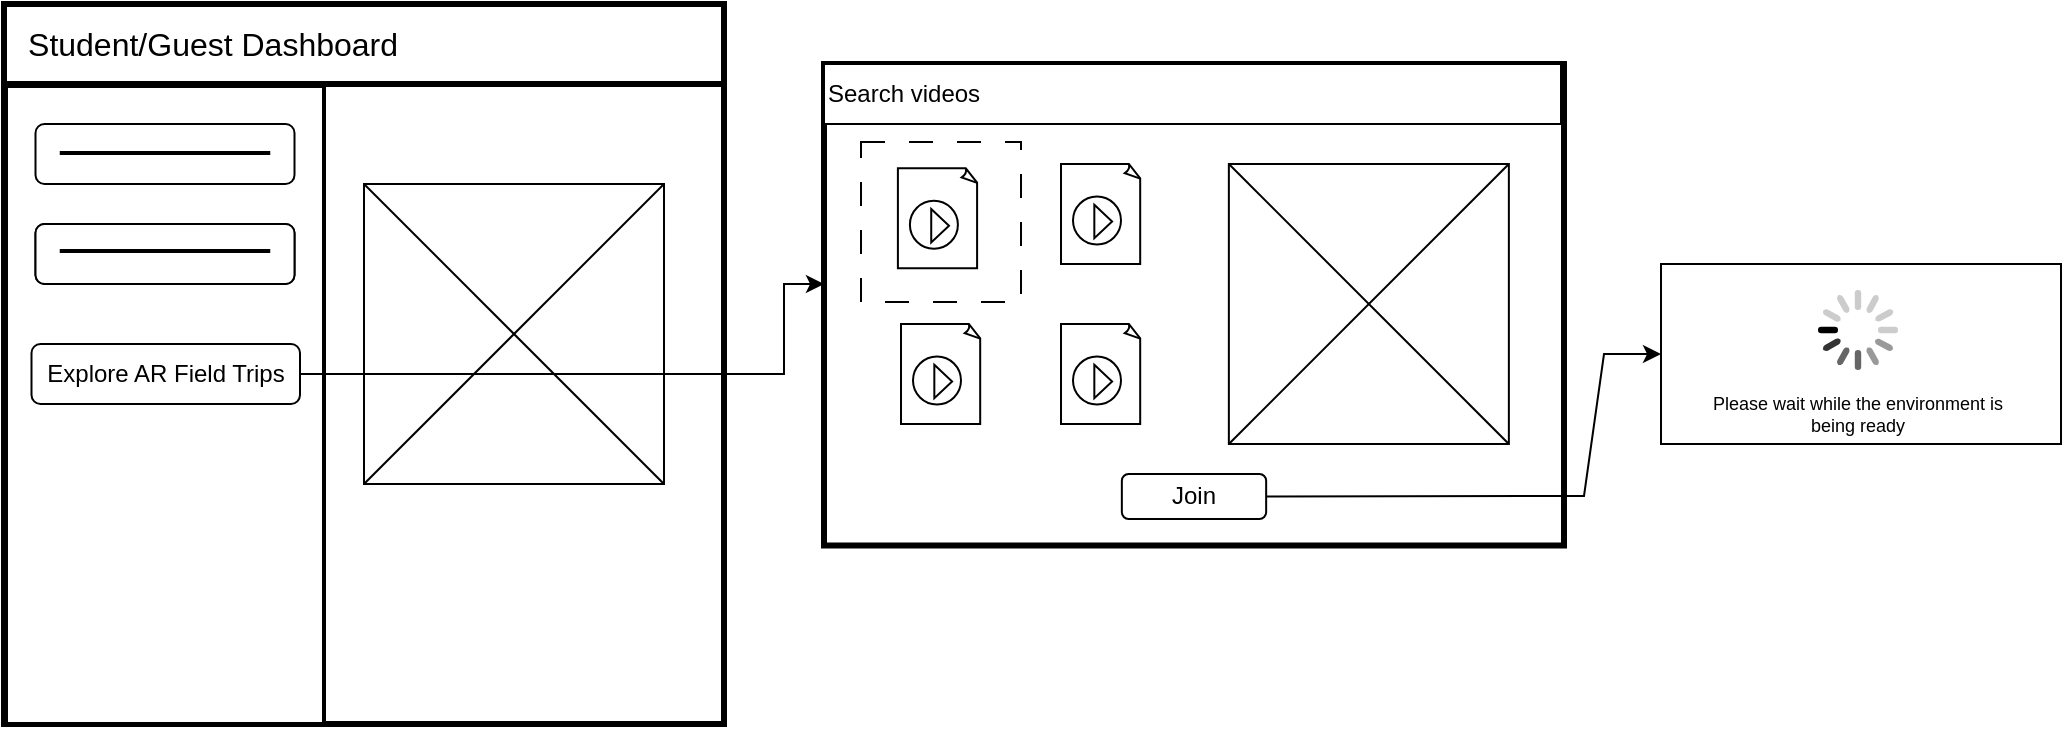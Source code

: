 <mxfile version="22.0.0" type="device">
  <diagram name="Page-1" id="1SdjRqXGdwW0VTP0FCKh">
    <mxGraphModel dx="2084" dy="726" grid="1" gridSize="10" guides="1" tooltips="1" connect="1" arrows="1" fold="1" page="1" pageScale="1" pageWidth="850" pageHeight="1100" math="0" shadow="0">
      <root>
        <mxCell id="0" />
        <mxCell id="1" parent="0" />
        <mxCell id="uXNVCeGyyayB7FhPLqbn-27" value="" style="whiteSpace=wrap;html=1;aspect=fixed;strokeWidth=3;" parent="1" vertex="1">
          <mxGeometry x="-760" y="110" width="360" height="360" as="geometry" />
        </mxCell>
        <mxCell id="uXNVCeGyyayB7FhPLqbn-29" value="&amp;nbsp; &amp;nbsp;&lt;font style=&quot;font-size: 16px;&quot;&gt;Student/Guest Dashboard&lt;/font&gt;" style="rounded=0;whiteSpace=wrap;html=1;strokeWidth=3;align=left;" parent="1" vertex="1">
          <mxGeometry x="-760" y="110" width="360" height="40" as="geometry" />
        </mxCell>
        <mxCell id="uXNVCeGyyayB7FhPLqbn-30" value="" style="rounded=0;whiteSpace=wrap;html=1;strokeWidth=2;" parent="1" vertex="1">
          <mxGeometry x="-759" y="151" width="159" height="319" as="geometry" />
        </mxCell>
        <mxCell id="uXNVCeGyyayB7FhPLqbn-31" value="" style="rounded=1;whiteSpace=wrap;html=1;" parent="1" vertex="1">
          <mxGeometry x="-744.25" y="170" width="129.5" height="30" as="geometry" />
        </mxCell>
        <mxCell id="uXNVCeGyyayB7FhPLqbn-32" value="" style="rounded=1;whiteSpace=wrap;html=1;" parent="1" vertex="1">
          <mxGeometry x="-744.25" y="220" width="129.5" height="30" as="geometry" />
        </mxCell>
        <mxCell id="uXNVCeGyyayB7FhPLqbn-33" value="Explore AR Field Trips" style="rounded=1;whiteSpace=wrap;html=1;" parent="1" vertex="1">
          <mxGeometry x="-746.25" y="280" width="134.25" height="30" as="geometry" />
        </mxCell>
        <mxCell id="uXNVCeGyyayB7FhPLqbn-36" value="" style="rounded=0;whiteSpace=wrap;html=1;" parent="1" vertex="1">
          <mxGeometry x="-731.62" y="184" width="104.25" height="1" as="geometry" />
        </mxCell>
        <mxCell id="uXNVCeGyyayB7FhPLqbn-37" value="" style="rounded=0;whiteSpace=wrap;html=1;" parent="1" vertex="1">
          <mxGeometry x="-731.62" y="234" width="104.25" height="1" as="geometry" />
        </mxCell>
        <mxCell id="uXNVCeGyyayB7FhPLqbn-38" value="" style="rounded=1;whiteSpace=wrap;html=1;" parent="1" vertex="1">
          <mxGeometry x="-744.25" y="220" width="129.5" height="30" as="geometry" />
        </mxCell>
        <mxCell id="uXNVCeGyyayB7FhPLqbn-41" value="" style="rounded=0;whiteSpace=wrap;html=1;" parent="1" vertex="1">
          <mxGeometry x="-731.63" y="233" width="104.25" height="1" as="geometry" />
        </mxCell>
        <mxCell id="uXNVCeGyyayB7FhPLqbn-42" value="" style="whiteSpace=wrap;html=1;aspect=fixed;" parent="1" vertex="1">
          <mxGeometry x="-580" y="200" width="150" height="150" as="geometry" />
        </mxCell>
        <mxCell id="uXNVCeGyyayB7FhPLqbn-43" value="" style="endArrow=none;html=1;rounded=0;entryX=1;entryY=0;entryDx=0;entryDy=0;exitX=0;exitY=1;exitDx=0;exitDy=0;" parent="1" source="uXNVCeGyyayB7FhPLqbn-42" target="uXNVCeGyyayB7FhPLqbn-42" edge="1">
          <mxGeometry width="50" height="50" relative="1" as="geometry">
            <mxPoint x="-570" y="290" as="sourcePoint" />
            <mxPoint x="-520" y="240" as="targetPoint" />
          </mxGeometry>
        </mxCell>
        <mxCell id="uXNVCeGyyayB7FhPLqbn-44" value="" style="endArrow=none;html=1;rounded=0;entryX=0;entryY=0;entryDx=0;entryDy=0;exitX=1;exitY=1;exitDx=0;exitDy=0;" parent="1" source="uXNVCeGyyayB7FhPLqbn-42" target="uXNVCeGyyayB7FhPLqbn-42" edge="1">
          <mxGeometry width="50" height="50" relative="1" as="geometry">
            <mxPoint x="-570" y="290" as="sourcePoint" />
            <mxPoint x="-520" y="240" as="targetPoint" />
          </mxGeometry>
        </mxCell>
        <mxCell id="uXNVCeGyyayB7FhPLqbn-45" value="" style="endArrow=classic;html=1;rounded=0;exitX=1;exitY=0.5;exitDx=0;exitDy=0;" parent="1" source="uXNVCeGyyayB7FhPLqbn-33" edge="1">
          <mxGeometry width="50" height="50" relative="1" as="geometry">
            <mxPoint x="-570" y="290" as="sourcePoint" />
            <mxPoint x="-350" y="250" as="targetPoint" />
            <Array as="points">
              <mxPoint x="-370" y="295" />
              <mxPoint x="-370" y="250" />
            </Array>
          </mxGeometry>
        </mxCell>
        <mxCell id="uXNVCeGyyayB7FhPLqbn-79" value="" style="rounded=0;whiteSpace=wrap;html=1;strokeWidth=3;container=0;" parent="1" vertex="1">
          <mxGeometry x="-350" y="140" width="370" height="240.75" as="geometry" />
        </mxCell>
        <mxCell id="uXNVCeGyyayB7FhPLqbn-80" value="" style="group" parent="1" vertex="1" connectable="0">
          <mxGeometry x="-231.5" y="190" width="40" height="50" as="geometry" />
        </mxCell>
        <mxCell id="uXNVCeGyyayB7FhPLqbn-81" value="" style="whiteSpace=wrap;html=1;shape=mxgraph.basic.document" parent="uXNVCeGyyayB7FhPLqbn-80" vertex="1">
          <mxGeometry width="40" height="50" as="geometry" />
        </mxCell>
        <mxCell id="uXNVCeGyyayB7FhPLqbn-82" value="" style="group" parent="uXNVCeGyyayB7FhPLqbn-80" vertex="1" connectable="0">
          <mxGeometry x="6" y="16.25" width="28" height="25" as="geometry" />
        </mxCell>
        <mxCell id="uXNVCeGyyayB7FhPLqbn-83" value="" style="group" parent="uXNVCeGyyayB7FhPLqbn-82" vertex="1" connectable="0">
          <mxGeometry width="26.667" height="25" as="geometry" />
        </mxCell>
        <mxCell id="uXNVCeGyyayB7FhPLqbn-84" value="" style="ellipse;whiteSpace=wrap;html=1;aspect=fixed;" parent="uXNVCeGyyayB7FhPLqbn-83" vertex="1">
          <mxGeometry width="24" height="24" as="geometry" />
        </mxCell>
        <mxCell id="uXNVCeGyyayB7FhPLqbn-85" value="" style="triangle;whiteSpace=wrap;html=1;" parent="uXNVCeGyyayB7FhPLqbn-83" vertex="1">
          <mxGeometry x="10.667" y="4.167" width="8.889" height="16.667" as="geometry" />
        </mxCell>
        <mxCell id="uXNVCeGyyayB7FhPLqbn-86" value="" style="group" parent="1" vertex="1" connectable="0">
          <mxGeometry x="-231.5" y="270" width="40" height="50" as="geometry" />
        </mxCell>
        <mxCell id="uXNVCeGyyayB7FhPLqbn-87" value="" style="whiteSpace=wrap;html=1;shape=mxgraph.basic.document" parent="uXNVCeGyyayB7FhPLqbn-86" vertex="1">
          <mxGeometry width="40" height="50" as="geometry" />
        </mxCell>
        <mxCell id="uXNVCeGyyayB7FhPLqbn-88" value="" style="group" parent="uXNVCeGyyayB7FhPLqbn-86" vertex="1" connectable="0">
          <mxGeometry x="6" y="16.25" width="28" height="25" as="geometry" />
        </mxCell>
        <mxCell id="uXNVCeGyyayB7FhPLqbn-89" value="" style="group" parent="uXNVCeGyyayB7FhPLqbn-88" vertex="1" connectable="0">
          <mxGeometry width="26.667" height="25" as="geometry" />
        </mxCell>
        <mxCell id="uXNVCeGyyayB7FhPLqbn-90" value="" style="ellipse;whiteSpace=wrap;html=1;aspect=fixed;" parent="uXNVCeGyyayB7FhPLqbn-89" vertex="1">
          <mxGeometry width="24" height="24" as="geometry" />
        </mxCell>
        <mxCell id="uXNVCeGyyayB7FhPLqbn-91" value="" style="triangle;whiteSpace=wrap;html=1;" parent="uXNVCeGyyayB7FhPLqbn-89" vertex="1">
          <mxGeometry x="10.667" y="4.167" width="8.889" height="16.667" as="geometry" />
        </mxCell>
        <mxCell id="uXNVCeGyyayB7FhPLqbn-92" value="" style="group" parent="1" vertex="1" connectable="0">
          <mxGeometry x="-311.5" y="270" width="40" height="50" as="geometry" />
        </mxCell>
        <mxCell id="uXNVCeGyyayB7FhPLqbn-93" value="" style="whiteSpace=wrap;html=1;shape=mxgraph.basic.document" parent="uXNVCeGyyayB7FhPLqbn-92" vertex="1">
          <mxGeometry width="40" height="50" as="geometry" />
        </mxCell>
        <mxCell id="uXNVCeGyyayB7FhPLqbn-94" value="" style="group" parent="uXNVCeGyyayB7FhPLqbn-92" vertex="1" connectable="0">
          <mxGeometry x="6" y="16.25" width="28" height="25" as="geometry" />
        </mxCell>
        <mxCell id="uXNVCeGyyayB7FhPLqbn-95" value="" style="group" parent="uXNVCeGyyayB7FhPLqbn-94" vertex="1" connectable="0">
          <mxGeometry width="26.667" height="25" as="geometry" />
        </mxCell>
        <mxCell id="uXNVCeGyyayB7FhPLqbn-96" value="" style="ellipse;whiteSpace=wrap;html=1;aspect=fixed;" parent="uXNVCeGyyayB7FhPLqbn-95" vertex="1">
          <mxGeometry width="24" height="24" as="geometry" />
        </mxCell>
        <mxCell id="uXNVCeGyyayB7FhPLqbn-97" value="" style="triangle;whiteSpace=wrap;html=1;" parent="uXNVCeGyyayB7FhPLqbn-95" vertex="1">
          <mxGeometry x="10.667" y="4.167" width="8.889" height="16.667" as="geometry" />
        </mxCell>
        <mxCell id="uXNVCeGyyayB7FhPLqbn-98" value="" style="whiteSpace=wrap;html=1;aspect=fixed;" parent="1" vertex="1">
          <mxGeometry x="-147.57" y="190" width="140" height="140" as="geometry" />
        </mxCell>
        <mxCell id="uXNVCeGyyayB7FhPLqbn-99" value="" style="endArrow=none;html=1;rounded=0;exitX=0;exitY=1;exitDx=0;exitDy=0;entryX=1;entryY=0;entryDx=0;entryDy=0;" parent="1" source="uXNVCeGyyayB7FhPLqbn-98" target="uXNVCeGyyayB7FhPLqbn-98" edge="1">
          <mxGeometry width="50" height="50" relative="1" as="geometry">
            <mxPoint x="-44.57" y="244" as="sourcePoint" />
            <mxPoint x="5.43" y="194" as="targetPoint" />
          </mxGeometry>
        </mxCell>
        <mxCell id="uXNVCeGyyayB7FhPLqbn-100" value="" style="endArrow=none;html=1;rounded=0;exitX=0;exitY=0;exitDx=0;exitDy=0;entryX=1;entryY=1;entryDx=0;entryDy=0;" parent="1" source="uXNVCeGyyayB7FhPLqbn-98" target="uXNVCeGyyayB7FhPLqbn-98" edge="1">
          <mxGeometry width="50" height="50" relative="1" as="geometry">
            <mxPoint x="-44.57" y="244" as="sourcePoint" />
            <mxPoint x="5.43" y="194" as="targetPoint" />
          </mxGeometry>
        </mxCell>
        <mxCell id="uXNVCeGyyayB7FhPLqbn-101" value="Search videos" style="rounded=0;whiteSpace=wrap;html=1;align=left;" parent="1" vertex="1">
          <mxGeometry x="-350" y="140" width="368.5" height="30" as="geometry" />
        </mxCell>
        <mxCell id="uXNVCeGyyayB7FhPLqbn-109" value="" style="rounded=0;whiteSpace=wrap;html=1;" parent="1" vertex="1">
          <mxGeometry x="68.5" y="240" width="200" height="90" as="geometry" />
        </mxCell>
        <mxCell id="uXNVCeGyyayB7FhPLqbn-110" value="Join" style="rounded=1;whiteSpace=wrap;html=1;" parent="1" vertex="1">
          <mxGeometry x="-201.075" y="345" width="72.153" height="22.5" as="geometry" />
        </mxCell>
        <mxCell id="uXNVCeGyyayB7FhPLqbn-174" value="" style="whiteSpace=wrap;html=1;aspect=fixed;dashed=1;dashPattern=12 12;" parent="1" vertex="1">
          <mxGeometry x="-331.5" y="179" width="80" height="80" as="geometry" />
        </mxCell>
        <mxCell id="uXNVCeGyyayB7FhPLqbn-102" value="" style="group" parent="1" vertex="1" connectable="0">
          <mxGeometry x="-313.05" y="192.13" width="61.11" height="69.75" as="geometry" />
        </mxCell>
        <mxCell id="uXNVCeGyyayB7FhPLqbn-103" value="" style="whiteSpace=wrap;html=1;shape=mxgraph.basic.document" parent="uXNVCeGyyayB7FhPLqbn-102" vertex="1">
          <mxGeometry width="40" height="50" as="geometry" />
        </mxCell>
        <mxCell id="uXNVCeGyyayB7FhPLqbn-104" value="" style="group" parent="uXNVCeGyyayB7FhPLqbn-102" vertex="1" connectable="0">
          <mxGeometry x="6" y="16.25" width="55.11" height="53.5" as="geometry" />
        </mxCell>
        <mxCell id="uXNVCeGyyayB7FhPLqbn-105" value="" style="group" parent="uXNVCeGyyayB7FhPLqbn-104" vertex="1" connectable="0">
          <mxGeometry width="55.11" height="53.5" as="geometry" />
        </mxCell>
        <mxCell id="uXNVCeGyyayB7FhPLqbn-106" value="" style="ellipse;whiteSpace=wrap;html=1;aspect=fixed;" parent="uXNVCeGyyayB7FhPLqbn-105" vertex="1">
          <mxGeometry width="24" height="24" as="geometry" />
        </mxCell>
        <mxCell id="uXNVCeGyyayB7FhPLqbn-107" value="" style="triangle;whiteSpace=wrap;html=1;" parent="uXNVCeGyyayB7FhPLqbn-105" vertex="1">
          <mxGeometry x="10.667" y="4.167" width="8.889" height="16.667" as="geometry" />
        </mxCell>
        <mxCell id="uXNVCeGyyayB7FhPLqbn-175" value="" style="endArrow=classic;html=1;rounded=0;exitX=1;exitY=0.5;exitDx=0;exitDy=0;entryX=0;entryY=0.5;entryDx=0;entryDy=0;" parent="1" source="uXNVCeGyyayB7FhPLqbn-110" target="uXNVCeGyyayB7FhPLqbn-109" edge="1">
          <mxGeometry width="50" height="50" relative="1" as="geometry">
            <mxPoint x="-190" y="380" as="sourcePoint" />
            <mxPoint x="-140" y="330" as="targetPoint" />
            <Array as="points">
              <mxPoint x="30" y="356" />
              <mxPoint x="40" y="285" />
            </Array>
          </mxGeometry>
        </mxCell>
        <mxCell id="uXNVCeGyyayB7FhPLqbn-178" value="" style="html=1;verticalLabelPosition=bottom;labelBackgroundColor=#ffffff;verticalAlign=top;shadow=0;dashed=0;strokeWidth=2;shape=mxgraph.ios7.misc.loading_circle;" parent="1" vertex="1">
          <mxGeometry x="147" y="253" width="40" height="40" as="geometry" />
        </mxCell>
        <mxCell id="uXNVCeGyyayB7FhPLqbn-180" value="Please wait while the environment is being ready" style="text;html=1;strokeColor=none;fillColor=none;align=center;verticalAlign=middle;whiteSpace=wrap;rounded=0;fontSize=9;" parent="1" vertex="1">
          <mxGeometry x="92" y="300" width="150" height="30" as="geometry" />
        </mxCell>
      </root>
    </mxGraphModel>
  </diagram>
</mxfile>
